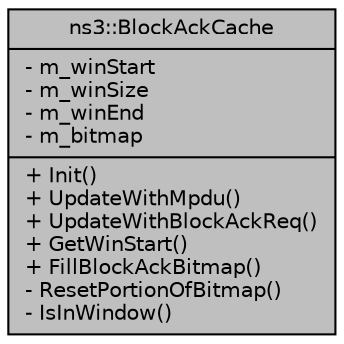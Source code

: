 digraph "ns3::BlockAckCache"
{
  edge [fontname="Helvetica",fontsize="10",labelfontname="Helvetica",labelfontsize="10"];
  node [fontname="Helvetica",fontsize="10",shape=record];
  Node1 [label="{ns3::BlockAckCache\n|- m_winStart\l- m_winSize\l- m_winEnd\l- m_bitmap\l|+ Init()\l+ UpdateWithMpdu()\l+ UpdateWithBlockAckReq()\l+ GetWinStart()\l+ FillBlockAckBitmap()\l- ResetPortionOfBitmap()\l- IsInWindow()\l}",height=0.2,width=0.4,color="black", fillcolor="grey75", style="filled", fontcolor="black"];
}
